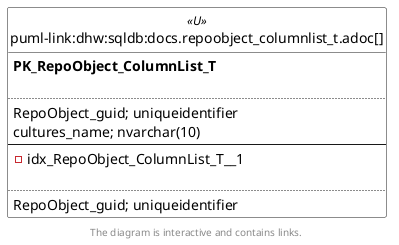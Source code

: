 @startuml
left to right direction
'top to bottom direction
hide circle
'avoide "." issues:
set namespaceSeparator none


skinparam class {
  BackgroundColor White
  BackgroundColor<<FN>> Yellow
  BackgroundColor<<FS>> Yellow
  BackgroundColor<<FT>> LightGray
  BackgroundColor<<IF>> Yellow
  BackgroundColor<<IS>> Yellow
  BackgroundColor<<P>> Aqua
  BackgroundColor<<PC>> Aqua
  BackgroundColor<<SN>> Yellow
  BackgroundColor<<SO>> SlateBlue
  BackgroundColor<<TF>> LightGray
  BackgroundColor<<TR>> Tomato
  BackgroundColor<<U>> White
  BackgroundColor<<V>> WhiteSmoke
  BackgroundColor<<X>> Aqua
  BackgroundColor<<external>> AliceBlue
}


entity "puml-link:dhw:sqldb:docs.repoobject_columnlist_t.adoc[]" as docs.RepoObject_ColumnList_T << U >> {
**PK_RepoObject_ColumnList_T**

..
RepoObject_guid; uniqueidentifier
cultures_name; nvarchar(10)
--
- idx_RepoObject_ColumnList_T__1

..
RepoObject_guid; uniqueidentifier
}

footer The diagram is interactive and contains links.
@enduml

